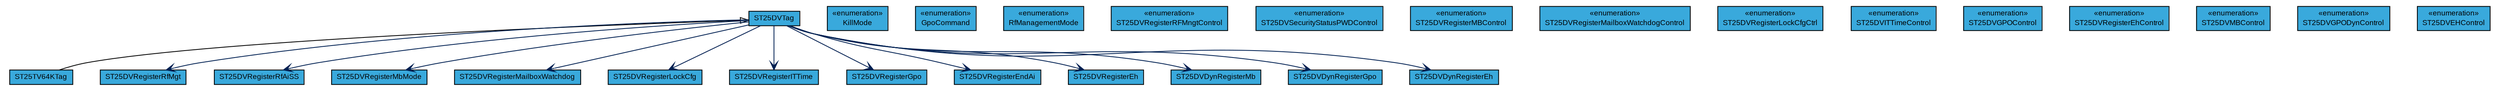 #!/usr/local/bin/dot
#
# Class diagram 
# Generated by UMLGraph version R5_7_2-3-gee82a7 (http://www.umlgraph.org/)
#

digraph G {
	edge [fontname="arial",fontsize=10,labelfontname="arial",labelfontsize=10];
	node [fontname="arial",fontsize=10,shape=plaintext];
	nodesep=0.25;
	ranksep=0.5;
	// com.st.st25sdk.type5.st25dv.ST25TV64KTag
	c2177 [label=<<table title="com.st.st25sdk.type5.st25dv.ST25TV64KTag" border="0" cellborder="1" cellspacing="0" cellpadding="2" port="p" bgcolor="#39a9dc" href="./ST25TV64KTag.html">
		<tr><td><table border="0" cellspacing="0" cellpadding="1">
<tr><td align="center" balign="center"> ST25TV64KTag </td></tr>
		</table></td></tr>
		</table>>, URL="./ST25TV64KTag.html", fontname="arial", fontcolor="black", fontsize=9.0];
	// com.st.st25sdk.type5.st25dv.ST25TV64KTag.KillMode
	c2178 [label=<<table title="com.st.st25sdk.type5.st25dv.ST25TV64KTag.KillMode" border="0" cellborder="1" cellspacing="0" cellpadding="2" port="p" bgcolor="#39a9dc" href="./ST25TV64KTag.KillMode.html">
		<tr><td><table border="0" cellspacing="0" cellpadding="1">
<tr><td align="center" balign="center"> &#171;enumeration&#187; </td></tr>
<tr><td align="center" balign="center"> KillMode </td></tr>
		</table></td></tr>
		</table>>, URL="./ST25TV64KTag.KillMode.html", fontname="arial", fontcolor="black", fontsize=9.0];
	// com.st.st25sdk.type5.st25dv.ST25DVTag
	c2179 [label=<<table title="com.st.st25sdk.type5.st25dv.ST25DVTag" border="0" cellborder="1" cellspacing="0" cellpadding="2" port="p" bgcolor="#39a9dc" href="./ST25DVTag.html">
		<tr><td><table border="0" cellspacing="0" cellpadding="1">
<tr><td align="center" balign="center"> ST25DVTag </td></tr>
		</table></td></tr>
		</table>>, URL="./ST25DVTag.html", fontname="arial", fontcolor="black", fontsize=9.0];
	// com.st.st25sdk.type5.st25dv.ST25DVTag.GpoCommand
	c2180 [label=<<table title="com.st.st25sdk.type5.st25dv.ST25DVTag.GpoCommand" border="0" cellborder="1" cellspacing="0" cellpadding="2" port="p" bgcolor="#39a9dc" href="./ST25DVTag.GpoCommand.html">
		<tr><td><table border="0" cellspacing="0" cellpadding="1">
<tr><td align="center" balign="center"> &#171;enumeration&#187; </td></tr>
<tr><td align="center" balign="center"> GpoCommand </td></tr>
		</table></td></tr>
		</table>>, URL="./ST25DVTag.GpoCommand.html", fontname="arial", fontcolor="black", fontsize=9.0];
	// com.st.st25sdk.type5.st25dv.ST25DVTag.RfManagementMode
	c2181 [label=<<table title="com.st.st25sdk.type5.st25dv.ST25DVTag.RfManagementMode" border="0" cellborder="1" cellspacing="0" cellpadding="2" port="p" bgcolor="#39a9dc" href="./ST25DVTag.RfManagementMode.html">
		<tr><td><table border="0" cellspacing="0" cellpadding="1">
<tr><td align="center" balign="center"> &#171;enumeration&#187; </td></tr>
<tr><td align="center" balign="center"> RfManagementMode </td></tr>
		</table></td></tr>
		</table>>, URL="./ST25DVTag.RfManagementMode.html", fontname="arial", fontcolor="black", fontsize=9.0];
	// com.st.st25sdk.type5.st25dv.ST25DVRegisterRfMgt
	c2182 [label=<<table title="com.st.st25sdk.type5.st25dv.ST25DVRegisterRfMgt" border="0" cellborder="1" cellspacing="0" cellpadding="2" port="p" bgcolor="#39a9dc" href="./ST25DVRegisterRfMgt.html">
		<tr><td><table border="0" cellspacing="0" cellpadding="1">
<tr><td align="center" balign="center"> ST25DVRegisterRfMgt </td></tr>
		</table></td></tr>
		</table>>, URL="./ST25DVRegisterRfMgt.html", fontname="arial", fontcolor="black", fontsize=9.0];
	// com.st.st25sdk.type5.st25dv.ST25DVRegisterRfMgt.ST25DVRegisterRFMngtControl
	c2183 [label=<<table title="com.st.st25sdk.type5.st25dv.ST25DVRegisterRfMgt.ST25DVRegisterRFMngtControl" border="0" cellborder="1" cellspacing="0" cellpadding="2" port="p" bgcolor="#39a9dc" href="./ST25DVRegisterRfMgt.ST25DVRegisterRFMngtControl.html">
		<tr><td><table border="0" cellspacing="0" cellpadding="1">
<tr><td align="center" balign="center"> &#171;enumeration&#187; </td></tr>
<tr><td align="center" balign="center"> ST25DVRegisterRFMngtControl </td></tr>
		</table></td></tr>
		</table>>, URL="./ST25DVRegisterRfMgt.ST25DVRegisterRFMngtControl.html", fontname="arial", fontcolor="black", fontsize=9.0];
	// com.st.st25sdk.type5.st25dv.ST25DVRegisterRfAiSS
	c2184 [label=<<table title="com.st.st25sdk.type5.st25dv.ST25DVRegisterRfAiSS" border="0" cellborder="1" cellspacing="0" cellpadding="2" port="p" bgcolor="#39a9dc" href="./ST25DVRegisterRfAiSS.html">
		<tr><td><table border="0" cellspacing="0" cellpadding="1">
<tr><td align="center" balign="center"> ST25DVRegisterRfAiSS </td></tr>
		</table></td></tr>
		</table>>, URL="./ST25DVRegisterRfAiSS.html", fontname="arial", fontcolor="black", fontsize=9.0];
	// com.st.st25sdk.type5.st25dv.ST25DVRegisterRfAiSS.ST25DVSecurityStatusPWDControl
	c2185 [label=<<table title="com.st.st25sdk.type5.st25dv.ST25DVRegisterRfAiSS.ST25DVSecurityStatusPWDControl" border="0" cellborder="1" cellspacing="0" cellpadding="2" port="p" bgcolor="#39a9dc" href="./ST25DVRegisterRfAiSS.ST25DVSecurityStatusPWDControl.html">
		<tr><td><table border="0" cellspacing="0" cellpadding="1">
<tr><td align="center" balign="center"> &#171;enumeration&#187; </td></tr>
<tr><td align="center" balign="center"> ST25DVSecurityStatusPWDControl </td></tr>
		</table></td></tr>
		</table>>, URL="./ST25DVRegisterRfAiSS.ST25DVSecurityStatusPWDControl.html", fontname="arial", fontcolor="black", fontsize=9.0];
	// com.st.st25sdk.type5.st25dv.ST25DVRegisterMbMode
	c2186 [label=<<table title="com.st.st25sdk.type5.st25dv.ST25DVRegisterMbMode" border="0" cellborder="1" cellspacing="0" cellpadding="2" port="p" bgcolor="#39a9dc" href="./ST25DVRegisterMbMode.html">
		<tr><td><table border="0" cellspacing="0" cellpadding="1">
<tr><td align="center" balign="center"> ST25DVRegisterMbMode </td></tr>
		</table></td></tr>
		</table>>, URL="./ST25DVRegisterMbMode.html", fontname="arial", fontcolor="black", fontsize=9.0];
	// com.st.st25sdk.type5.st25dv.ST25DVRegisterMbMode.ST25DVRegisterMBControl
	c2187 [label=<<table title="com.st.st25sdk.type5.st25dv.ST25DVRegisterMbMode.ST25DVRegisterMBControl" border="0" cellborder="1" cellspacing="0" cellpadding="2" port="p" bgcolor="#39a9dc" href="./ST25DVRegisterMbMode.ST25DVRegisterMBControl.html">
		<tr><td><table border="0" cellspacing="0" cellpadding="1">
<tr><td align="center" balign="center"> &#171;enumeration&#187; </td></tr>
<tr><td align="center" balign="center"> ST25DVRegisterMBControl </td></tr>
		</table></td></tr>
		</table>>, URL="./ST25DVRegisterMbMode.ST25DVRegisterMBControl.html", fontname="arial", fontcolor="black", fontsize=9.0];
	// com.st.st25sdk.type5.st25dv.ST25DVRegisterMailboxWatchdog
	c2188 [label=<<table title="com.st.st25sdk.type5.st25dv.ST25DVRegisterMailboxWatchdog" border="0" cellborder="1" cellspacing="0" cellpadding="2" port="p" bgcolor="#39a9dc" href="./ST25DVRegisterMailboxWatchdog.html">
		<tr><td><table border="0" cellspacing="0" cellpadding="1">
<tr><td align="center" balign="center"> ST25DVRegisterMailboxWatchdog </td></tr>
		</table></td></tr>
		</table>>, URL="./ST25DVRegisterMailboxWatchdog.html", fontname="arial", fontcolor="black", fontsize=9.0];
	// com.st.st25sdk.type5.st25dv.ST25DVRegisterMailboxWatchdog.ST25DVRegisterMailboxWatchdogControl
	c2189 [label=<<table title="com.st.st25sdk.type5.st25dv.ST25DVRegisterMailboxWatchdog.ST25DVRegisterMailboxWatchdogControl" border="0" cellborder="1" cellspacing="0" cellpadding="2" port="p" bgcolor="#39a9dc" href="./ST25DVRegisterMailboxWatchdog.ST25DVRegisterMailboxWatchdogControl.html">
		<tr><td><table border="0" cellspacing="0" cellpadding="1">
<tr><td align="center" balign="center"> &#171;enumeration&#187; </td></tr>
<tr><td align="center" balign="center"> ST25DVRegisterMailboxWatchdogControl </td></tr>
		</table></td></tr>
		</table>>, URL="./ST25DVRegisterMailboxWatchdog.ST25DVRegisterMailboxWatchdogControl.html", fontname="arial", fontcolor="black", fontsize=9.0];
	// com.st.st25sdk.type5.st25dv.ST25DVRegisterLockCfg
	c2190 [label=<<table title="com.st.st25sdk.type5.st25dv.ST25DVRegisterLockCfg" border="0" cellborder="1" cellspacing="0" cellpadding="2" port="p" bgcolor="#39a9dc" href="./ST25DVRegisterLockCfg.html">
		<tr><td><table border="0" cellspacing="0" cellpadding="1">
<tr><td align="center" balign="center"> ST25DVRegisterLockCfg </td></tr>
		</table></td></tr>
		</table>>, URL="./ST25DVRegisterLockCfg.html", fontname="arial", fontcolor="black", fontsize=9.0];
	// com.st.st25sdk.type5.st25dv.ST25DVRegisterLockCfg.ST25DVRegisterLockCfgCtrl
	c2191 [label=<<table title="com.st.st25sdk.type5.st25dv.ST25DVRegisterLockCfg.ST25DVRegisterLockCfgCtrl" border="0" cellborder="1" cellspacing="0" cellpadding="2" port="p" bgcolor="#39a9dc" href="./ST25DVRegisterLockCfg.ST25DVRegisterLockCfgCtrl.html">
		<tr><td><table border="0" cellspacing="0" cellpadding="1">
<tr><td align="center" balign="center"> &#171;enumeration&#187; </td></tr>
<tr><td align="center" balign="center"> ST25DVRegisterLockCfgCtrl </td></tr>
		</table></td></tr>
		</table>>, URL="./ST25DVRegisterLockCfg.ST25DVRegisterLockCfgCtrl.html", fontname="arial", fontcolor="black", fontsize=9.0];
	// com.st.st25sdk.type5.st25dv.ST25DVRegisterITTime
	c2192 [label=<<table title="com.st.st25sdk.type5.st25dv.ST25DVRegisterITTime" border="0" cellborder="1" cellspacing="0" cellpadding="2" port="p" bgcolor="#39a9dc" href="./ST25DVRegisterITTime.html">
		<tr><td><table border="0" cellspacing="0" cellpadding="1">
<tr><td align="center" balign="center"> ST25DVRegisterITTime </td></tr>
		</table></td></tr>
		</table>>, URL="./ST25DVRegisterITTime.html", fontname="arial", fontcolor="black", fontsize=9.0];
	// com.st.st25sdk.type5.st25dv.ST25DVRegisterITTime.ST25DVITTimeControl
	c2193 [label=<<table title="com.st.st25sdk.type5.st25dv.ST25DVRegisterITTime.ST25DVITTimeControl" border="0" cellborder="1" cellspacing="0" cellpadding="2" port="p" bgcolor="#39a9dc" href="./ST25DVRegisterITTime.ST25DVITTimeControl.html">
		<tr><td><table border="0" cellspacing="0" cellpadding="1">
<tr><td align="center" balign="center"> &#171;enumeration&#187; </td></tr>
<tr><td align="center" balign="center"> ST25DVITTimeControl </td></tr>
		</table></td></tr>
		</table>>, URL="./ST25DVRegisterITTime.ST25DVITTimeControl.html", fontname="arial", fontcolor="black", fontsize=9.0];
	// com.st.st25sdk.type5.st25dv.ST25DVRegisterGpo
	c2194 [label=<<table title="com.st.st25sdk.type5.st25dv.ST25DVRegisterGpo" border="0" cellborder="1" cellspacing="0" cellpadding="2" port="p" bgcolor="#39a9dc" href="./ST25DVRegisterGpo.html">
		<tr><td><table border="0" cellspacing="0" cellpadding="1">
<tr><td align="center" balign="center"> ST25DVRegisterGpo </td></tr>
		</table></td></tr>
		</table>>, URL="./ST25DVRegisterGpo.html", fontname="arial", fontcolor="black", fontsize=9.0];
	// com.st.st25sdk.type5.st25dv.ST25DVRegisterGpo.ST25DVGPOControl
	c2195 [label=<<table title="com.st.st25sdk.type5.st25dv.ST25DVRegisterGpo.ST25DVGPOControl" border="0" cellborder="1" cellspacing="0" cellpadding="2" port="p" bgcolor="#39a9dc" href="./ST25DVRegisterGpo.ST25DVGPOControl.html">
		<tr><td><table border="0" cellspacing="0" cellpadding="1">
<tr><td align="center" balign="center"> &#171;enumeration&#187; </td></tr>
<tr><td align="center" balign="center"> ST25DVGPOControl </td></tr>
		</table></td></tr>
		</table>>, URL="./ST25DVRegisterGpo.ST25DVGPOControl.html", fontname="arial", fontcolor="black", fontsize=9.0];
	// com.st.st25sdk.type5.st25dv.ST25DVRegisterEndAi
	c2196 [label=<<table title="com.st.st25sdk.type5.st25dv.ST25DVRegisterEndAi" border="0" cellborder="1" cellspacing="0" cellpadding="2" port="p" bgcolor="#39a9dc" href="./ST25DVRegisterEndAi.html">
		<tr><td><table border="0" cellspacing="0" cellpadding="1">
<tr><td align="center" balign="center"> ST25DVRegisterEndAi </td></tr>
		</table></td></tr>
		</table>>, URL="./ST25DVRegisterEndAi.html", fontname="arial", fontcolor="black", fontsize=9.0];
	// com.st.st25sdk.type5.st25dv.ST25DVRegisterEh
	c2197 [label=<<table title="com.st.st25sdk.type5.st25dv.ST25DVRegisterEh" border="0" cellborder="1" cellspacing="0" cellpadding="2" port="p" bgcolor="#39a9dc" href="./ST25DVRegisterEh.html">
		<tr><td><table border="0" cellspacing="0" cellpadding="1">
<tr><td align="center" balign="center"> ST25DVRegisterEh </td></tr>
		</table></td></tr>
		</table>>, URL="./ST25DVRegisterEh.html", fontname="arial", fontcolor="black", fontsize=9.0];
	// com.st.st25sdk.type5.st25dv.ST25DVRegisterEh.ST25DVRegisterEhControl
	c2198 [label=<<table title="com.st.st25sdk.type5.st25dv.ST25DVRegisterEh.ST25DVRegisterEhControl" border="0" cellborder="1" cellspacing="0" cellpadding="2" port="p" bgcolor="#39a9dc" href="./ST25DVRegisterEh.ST25DVRegisterEhControl.html">
		<tr><td><table border="0" cellspacing="0" cellpadding="1">
<tr><td align="center" balign="center"> &#171;enumeration&#187; </td></tr>
<tr><td align="center" balign="center"> ST25DVRegisterEhControl </td></tr>
		</table></td></tr>
		</table>>, URL="./ST25DVRegisterEh.ST25DVRegisterEhControl.html", fontname="arial", fontcolor="black", fontsize=9.0];
	// com.st.st25sdk.type5.st25dv.ST25DVDynRegisterMb
	c2199 [label=<<table title="com.st.st25sdk.type5.st25dv.ST25DVDynRegisterMb" border="0" cellborder="1" cellspacing="0" cellpadding="2" port="p" bgcolor="#39a9dc" href="./ST25DVDynRegisterMb.html">
		<tr><td><table border="0" cellspacing="0" cellpadding="1">
<tr><td align="center" balign="center"> ST25DVDynRegisterMb </td></tr>
		</table></td></tr>
		</table>>, URL="./ST25DVDynRegisterMb.html", fontname="arial", fontcolor="black", fontsize=9.0];
	// com.st.st25sdk.type5.st25dv.ST25DVDynRegisterMb.ST25DVMBControl
	c2200 [label=<<table title="com.st.st25sdk.type5.st25dv.ST25DVDynRegisterMb.ST25DVMBControl" border="0" cellborder="1" cellspacing="0" cellpadding="2" port="p" bgcolor="#39a9dc" href="./ST25DVDynRegisterMb.ST25DVMBControl.html">
		<tr><td><table border="0" cellspacing="0" cellpadding="1">
<tr><td align="center" balign="center"> &#171;enumeration&#187; </td></tr>
<tr><td align="center" balign="center"> ST25DVMBControl </td></tr>
		</table></td></tr>
		</table>>, URL="./ST25DVDynRegisterMb.ST25DVMBControl.html", fontname="arial", fontcolor="black", fontsize=9.0];
	// com.st.st25sdk.type5.st25dv.ST25DVDynRegisterGpo
	c2201 [label=<<table title="com.st.st25sdk.type5.st25dv.ST25DVDynRegisterGpo" border="0" cellborder="1" cellspacing="0" cellpadding="2" port="p" bgcolor="#39a9dc" href="./ST25DVDynRegisterGpo.html">
		<tr><td><table border="0" cellspacing="0" cellpadding="1">
<tr><td align="center" balign="center"> ST25DVDynRegisterGpo </td></tr>
		</table></td></tr>
		</table>>, URL="./ST25DVDynRegisterGpo.html", fontname="arial", fontcolor="black", fontsize=9.0];
	// com.st.st25sdk.type5.st25dv.ST25DVDynRegisterGpo.ST25DVGPODynControl
	c2202 [label=<<table title="com.st.st25sdk.type5.st25dv.ST25DVDynRegisterGpo.ST25DVGPODynControl" border="0" cellborder="1" cellspacing="0" cellpadding="2" port="p" bgcolor="#39a9dc" href="./ST25DVDynRegisterGpo.ST25DVGPODynControl.html">
		<tr><td><table border="0" cellspacing="0" cellpadding="1">
<tr><td align="center" balign="center"> &#171;enumeration&#187; </td></tr>
<tr><td align="center" balign="center"> ST25DVGPODynControl </td></tr>
		</table></td></tr>
		</table>>, URL="./ST25DVDynRegisterGpo.ST25DVGPODynControl.html", fontname="arial", fontcolor="black", fontsize=9.0];
	// com.st.st25sdk.type5.st25dv.ST25DVDynRegisterEh
	c2203 [label=<<table title="com.st.st25sdk.type5.st25dv.ST25DVDynRegisterEh" border="0" cellborder="1" cellspacing="0" cellpadding="2" port="p" bgcolor="#39a9dc" href="./ST25DVDynRegisterEh.html">
		<tr><td><table border="0" cellspacing="0" cellpadding="1">
<tr><td align="center" balign="center"> ST25DVDynRegisterEh </td></tr>
		</table></td></tr>
		</table>>, URL="./ST25DVDynRegisterEh.html", fontname="arial", fontcolor="black", fontsize=9.0];
	// com.st.st25sdk.type5.st25dv.ST25DVDynRegisterEh.ST25DVEHControl
	c2204 [label=<<table title="com.st.st25sdk.type5.st25dv.ST25DVDynRegisterEh.ST25DVEHControl" border="0" cellborder="1" cellspacing="0" cellpadding="2" port="p" bgcolor="#39a9dc" href="./ST25DVDynRegisterEh.ST25DVEHControl.html">
		<tr><td><table border="0" cellspacing="0" cellpadding="1">
<tr><td align="center" balign="center"> &#171;enumeration&#187; </td></tr>
<tr><td align="center" balign="center"> ST25DVEHControl </td></tr>
		</table></td></tr>
		</table>>, URL="./ST25DVDynRegisterEh.ST25DVEHControl.html", fontname="arial", fontcolor="black", fontsize=9.0];
	//com.st.st25sdk.type5.st25dv.ST25TV64KTag extends com.st.st25sdk.type5.st25dv.ST25DVTag
	c2179:p -> c2177:p [dir=back,arrowtail=empty];
	// com.st.st25sdk.type5.st25dv.ST25DVTag NAVASSOC com.st.st25sdk.type5.st25dv.ST25DVRegisterGpo
	c2179:p -> c2194:p [taillabel="", label="", headlabel="", fontname="arial", fontcolor="#002052", fontsize=10.0, color="#002052", arrowhead=open];
	// com.st.st25sdk.type5.st25dv.ST25DVTag NAVASSOC com.st.st25sdk.type5.st25dv.ST25DVRegisterITTime
	c2179:p -> c2192:p [taillabel="", label="", headlabel="", fontname="arial", fontcolor="#002052", fontsize=10.0, color="#002052", arrowhead=open];
	// com.st.st25sdk.type5.st25dv.ST25DVTag NAVASSOC com.st.st25sdk.type5.st25dv.ST25DVRegisterEh
	c2179:p -> c2197:p [taillabel="", label="", headlabel="", fontname="arial", fontcolor="#002052", fontsize=10.0, color="#002052", arrowhead=open];
	// com.st.st25sdk.type5.st25dv.ST25DVTag NAVASSOC com.st.st25sdk.type5.st25dv.ST25DVRegisterRfMgt
	c2179:p -> c2182:p [taillabel="", label="", headlabel="", fontname="arial", fontcolor="#002052", fontsize=10.0, color="#002052", arrowhead=open];
	// com.st.st25sdk.type5.st25dv.ST25DVTag NAVASSOC com.st.st25sdk.type5.st25dv.ST25DVRegisterEndAi
	c2179:p -> c2196:p [taillabel="", label="", headlabel="", fontname="arial", fontcolor="#002052", fontsize=10.0, color="#002052", arrowhead=open];
	// com.st.st25sdk.type5.st25dv.ST25DVTag NAVASSOC com.st.st25sdk.type5.st25dv.ST25DVRegisterRfAiSS
	c2179:p -> c2184:p [taillabel="", label="", headlabel="", fontname="arial", fontcolor="#002052", fontsize=10.0, color="#002052", arrowhead=open];
	// com.st.st25sdk.type5.st25dv.ST25DVTag NAVASSOC com.st.st25sdk.type5.st25dv.ST25DVRegisterMbMode
	c2179:p -> c2186:p [taillabel="", label="", headlabel="", fontname="arial", fontcolor="#002052", fontsize=10.0, color="#002052", arrowhead=open];
	// com.st.st25sdk.type5.st25dv.ST25DVTag NAVASSOC com.st.st25sdk.type5.st25dv.ST25DVRegisterMailboxWatchdog
	c2179:p -> c2188:p [taillabel="", label="", headlabel="", fontname="arial", fontcolor="#002052", fontsize=10.0, color="#002052", arrowhead=open];
	// com.st.st25sdk.type5.st25dv.ST25DVTag NAVASSOC com.st.st25sdk.type5.st25dv.ST25DVRegisterLockCfg
	c2179:p -> c2190:p [taillabel="", label="", headlabel="", fontname="arial", fontcolor="#002052", fontsize=10.0, color="#002052", arrowhead=open];
	// com.st.st25sdk.type5.st25dv.ST25DVTag NAVASSOC com.st.st25sdk.type5.st25dv.ST25DVDynRegisterGpo
	c2179:p -> c2201:p [taillabel="", label="", headlabel="", fontname="arial", fontcolor="#002052", fontsize=10.0, color="#002052", arrowhead=open];
	// com.st.st25sdk.type5.st25dv.ST25DVTag NAVASSOC com.st.st25sdk.type5.st25dv.ST25DVDynRegisterEh
	c2179:p -> c2203:p [taillabel="", label="", headlabel="", fontname="arial", fontcolor="#002052", fontsize=10.0, color="#002052", arrowhead=open];
	// com.st.st25sdk.type5.st25dv.ST25DVTag NAVASSOC com.st.st25sdk.type5.st25dv.ST25DVDynRegisterMb
	c2179:p -> c2199:p [taillabel="", label="", headlabel="", fontname="arial", fontcolor="#002052", fontsize=10.0, color="#002052", arrowhead=open];
}

